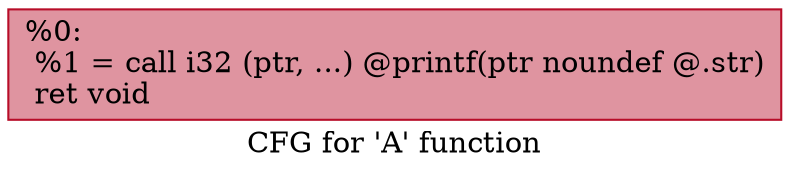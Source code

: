 digraph "CFG for 'A' function" {
	label="CFG for 'A' function";

	Node0x55606f52e2b0 [shape=record,color="#b70d28ff", style=filled, fillcolor="#b70d2870",label="{%0:\l  %1 = call i32 (ptr, ...) @printf(ptr noundef @.str)\l  ret void\l}"];
}
